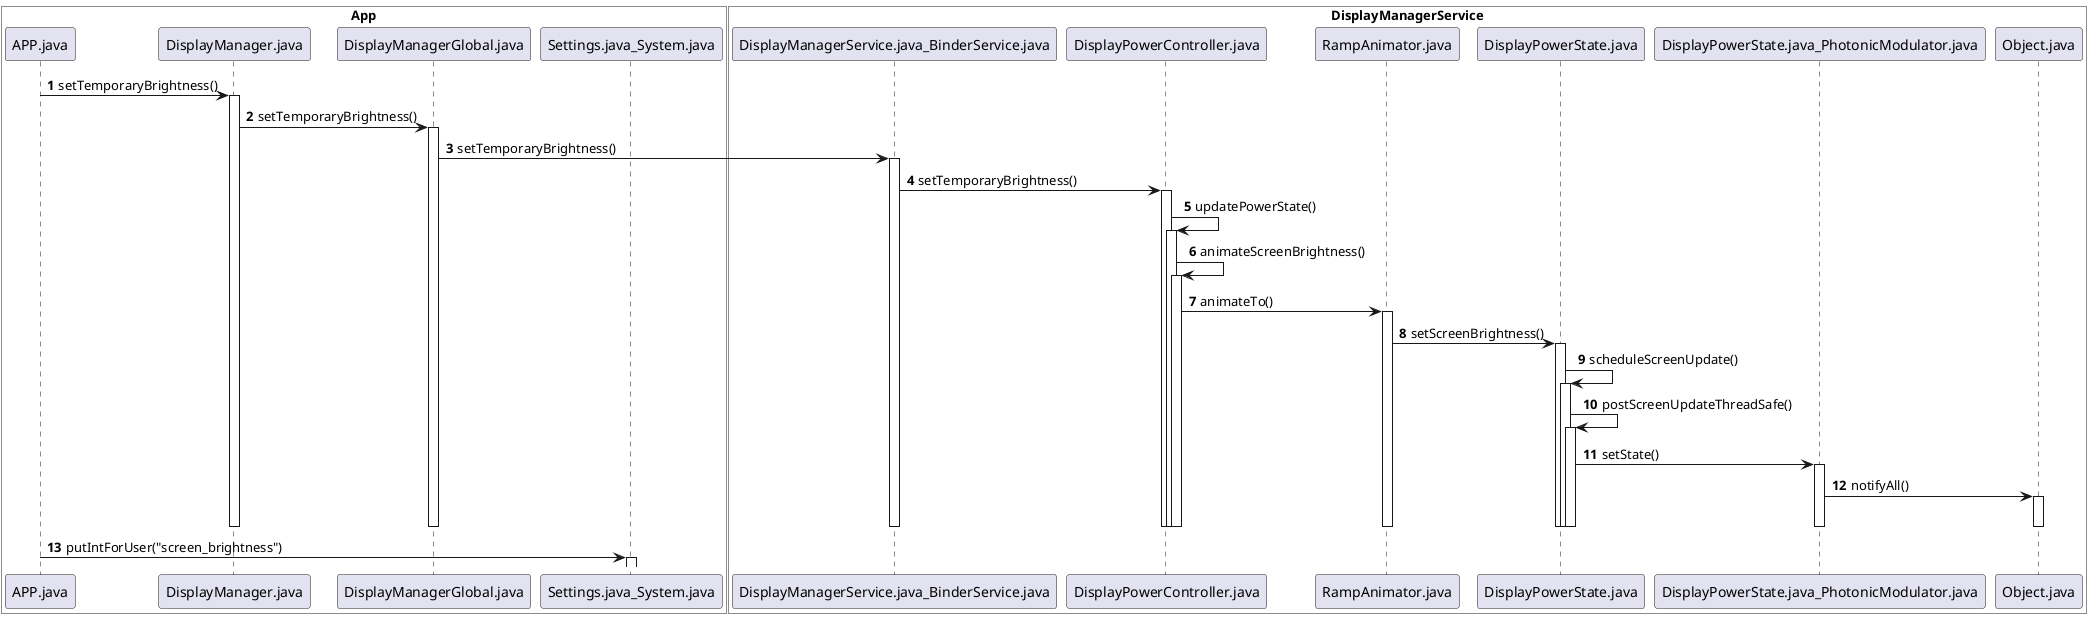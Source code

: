 @startuml
'https://plantuml.com/sequence-diagram

autonumber

box "App" #White
participant APP.java
participant DisplayManager.java
participant DisplayManagerGlobal.java
participant Settings.java_System.java
end box

box "DisplayManagerService" #White
participant DisplayManagerService.java_BinderService.java
participant DisplayPowerController.java
participant RampAnimator.java
participant DisplayPowerState.java
participant DisplayPowerState.java_PhotonicModulator.java
participant Object.java
end box


APP.java -> DisplayManager.java: setTemporaryBrightness()
activate DisplayManager.java
DisplayManager.java -> DisplayManagerGlobal.java: setTemporaryBrightness()
activate DisplayManagerGlobal.java
DisplayManagerGlobal.java -> DisplayManagerService.java_BinderService.java: setTemporaryBrightness()
activate DisplayManagerService.java_BinderService.java
DisplayManagerService.java_BinderService.java -> DisplayPowerController.java: setTemporaryBrightness()
activate DisplayPowerController.java
DisplayPowerController.java -> DisplayPowerController.java: updatePowerState()
activate DisplayPowerController.java
DisplayPowerController.java -> DisplayPowerController.java: animateScreenBrightness()
activate DisplayPowerController.java
DisplayPowerController.java -> RampAnimator.java: animateTo()
activate RampAnimator.java
RampAnimator.java -> DisplayPowerState.java: setScreenBrightness()
activate DisplayPowerState.java
DisplayPowerState.java -> DisplayPowerState.java: scheduleScreenUpdate()
activate DisplayPowerState.java
DisplayPowerState.java -> DisplayPowerState.java: postScreenUpdateThreadSafe()
activate DisplayPowerState.java
DisplayPowerState.java -> DisplayPowerState.java_PhotonicModulator.java: setState()
activate DisplayPowerState.java_PhotonicModulator.java
DisplayPowerState.java_PhotonicModulator.java -> Object.java: notifyAll()
activate Object.java
deactivate Object.java
deactivate DisplayPowerState.java
deactivate DisplayPowerState.java
deactivate DisplayPowerState.java
deactivate DisplayPowerState.java_PhotonicModulator.java
deactivate RampAnimator.java
deactivate DisplayPowerController.java
deactivate DisplayPowerController.java
deactivate DisplayPowerController.java
deactivate DisplayManagerService.java_BinderService.java
deactivate DisplayManagerGlobal.java
deactivate DisplayManager.java

APP.java -> Settings.java_System.java: putIntForUser("screen_brightness")
activate Settings.java_System.java

@enduml